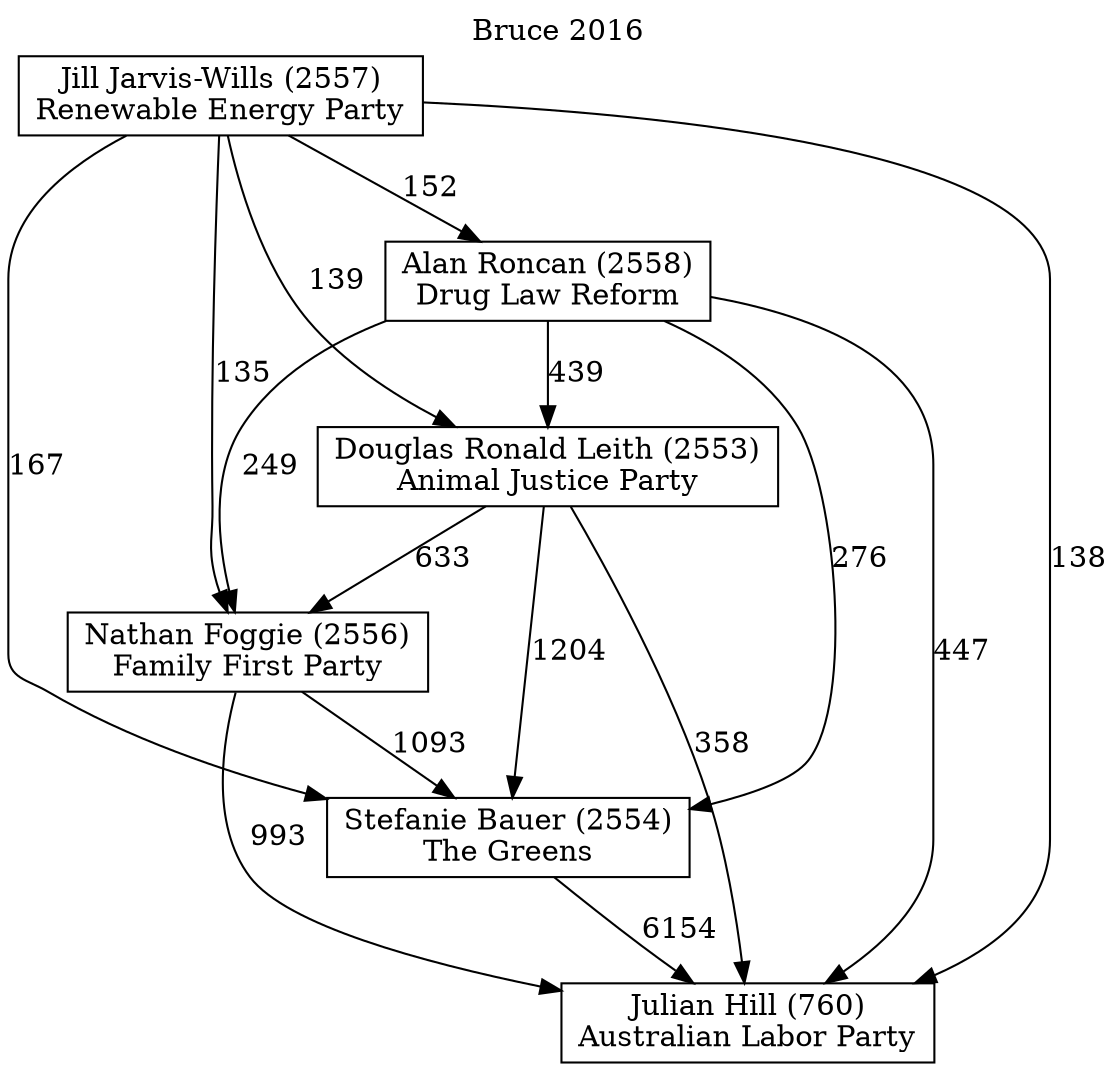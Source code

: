 // House preference flow
digraph "Julian Hill (760)_Bruce_2016" {
	graph [label="Bruce 2016" labelloc=t mclimit=10]
	node [shape=box]
	"Alan Roncan (2558)" [label="Alan Roncan (2558)
Drug Law Reform"]
	"Douglas Ronald Leith (2553)" [label="Douglas Ronald Leith (2553)
Animal Justice Party"]
	"Jill Jarvis-Wills (2557)" [label="Jill Jarvis-Wills (2557)
Renewable Energy Party"]
	"Julian Hill (760)" [label="Julian Hill (760)
Australian Labor Party"]
	"Nathan Foggie (2556)" [label="Nathan Foggie (2556)
Family First Party"]
	"Stefanie Bauer (2554)" [label="Stefanie Bauer (2554)
The Greens"]
	"Alan Roncan (2558)" -> "Douglas Ronald Leith (2553)" [label=439]
	"Alan Roncan (2558)" -> "Julian Hill (760)" [label=447]
	"Alan Roncan (2558)" -> "Nathan Foggie (2556)" [label=249]
	"Alan Roncan (2558)" -> "Stefanie Bauer (2554)" [label=276]
	"Douglas Ronald Leith (2553)" -> "Julian Hill (760)" [label=358]
	"Douglas Ronald Leith (2553)" -> "Nathan Foggie (2556)" [label=633]
	"Douglas Ronald Leith (2553)" -> "Stefanie Bauer (2554)" [label=1204]
	"Jill Jarvis-Wills (2557)" -> "Alan Roncan (2558)" [label=152]
	"Jill Jarvis-Wills (2557)" -> "Douglas Ronald Leith (2553)" [label=139]
	"Jill Jarvis-Wills (2557)" -> "Julian Hill (760)" [label=138]
	"Jill Jarvis-Wills (2557)" -> "Nathan Foggie (2556)" [label=135]
	"Jill Jarvis-Wills (2557)" -> "Stefanie Bauer (2554)" [label=167]
	"Nathan Foggie (2556)" -> "Julian Hill (760)" [label=993]
	"Nathan Foggie (2556)" -> "Stefanie Bauer (2554)" [label=1093]
	"Stefanie Bauer (2554)" -> "Julian Hill (760)" [label=6154]
}
